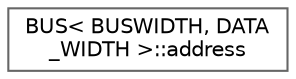 digraph "Graphical Class Hierarchy"
{
 // LATEX_PDF_SIZE
  bgcolor="transparent";
  edge [fontname=Helvetica,fontsize=10,labelfontname=Helvetica,labelfontsize=10];
  node [fontname=Helvetica,fontsize=10,shape=box,height=0.2,width=0.4];
  rankdir="LR";
  Node0 [id="Node000000",label="BUS\< BUSWIDTH, DATA\l_WIDTH \>::address",height=0.2,width=0.4,color="grey40", fillcolor="white", style="filled",URL="$struct_b_u_s_1_1address.html",tooltip=" "];
}
